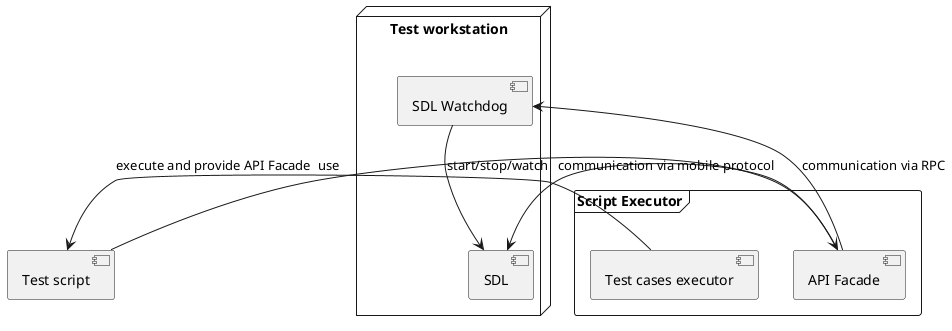 @startuml

frame "Script Executor"{ 
  [API Facade] as FACADE
  [Test cases executor] as RUNNER
}

[Test script] as SCRIPT

node "Test workstation"{ 
[SDL]
[SDL Watchdog] as WATCHDOG 
WATCHDOG -down-> SDL : start/stop/watch
}

SCRIPT -> FACADE : use
RUNNER -> SCRIPT : execute and provide API Facade

FACADE -left-> SDL : communication via mobile protocol
FACADE -left-> WATCHDOG : communication via RPC


@enduml
